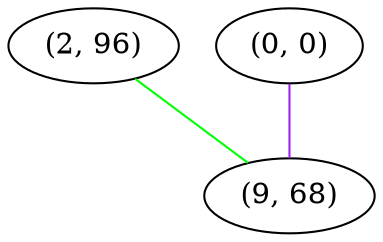 graph "" {
"(2, 96)";
"(0, 0)";
"(9, 68)";
"(2, 96)" -- "(9, 68)"  [color=green, key=0, weight=2];
"(0, 0)" -- "(9, 68)"  [color=purple, key=0, weight=4];
}
